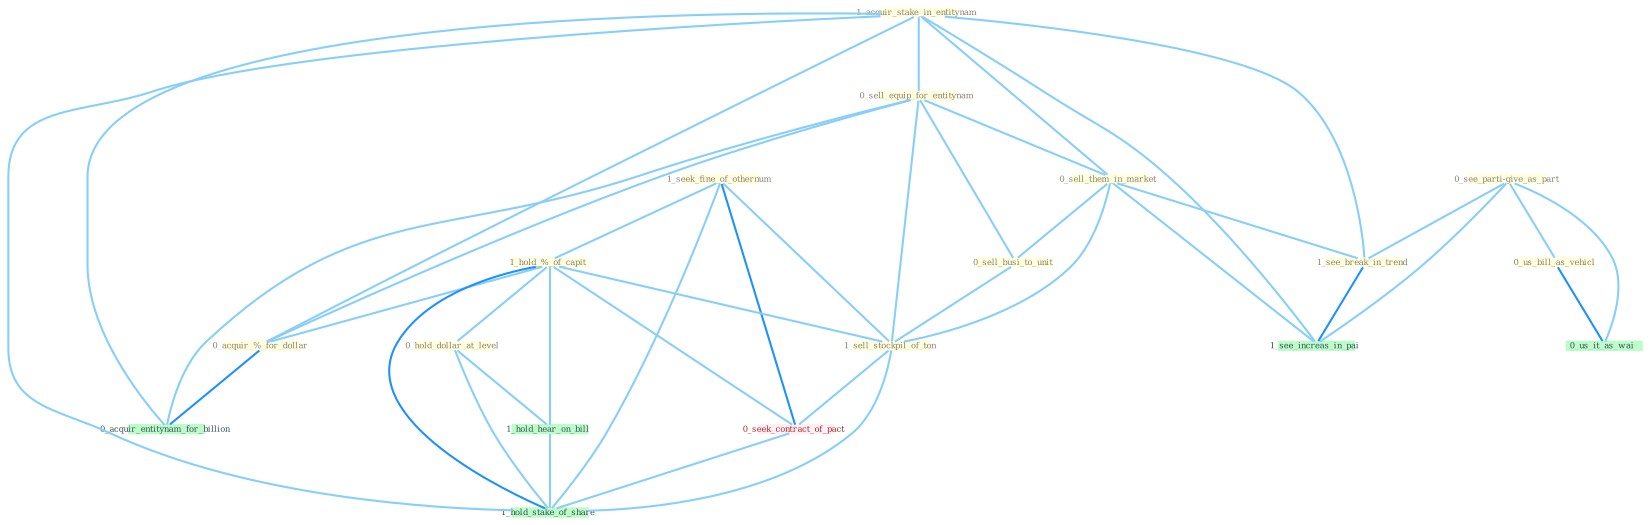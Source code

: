 Graph G{ 
    node
    [shape=polygon,style=filled,width=.5,height=.06,color="#BDFCC9",fixedsize=true,fontsize=4,
    fontcolor="#2f4f4f"];
    {node
    [color="#ffffe0", fontcolor="#8b7d6b"] "1_acquir_stake_in_entitynam " "1_seek_fine_of_othernum " "0_sell_equip_for_entitynam " "1_hold_%_of_capit " "0_see_parti-give_as_part " "0_hold_dollar_at_level " "0_sell_them_in_market " "0_sell_busi_to_unit " "0_us_bill_as_vehicl " "1_see_break_in_trend " "1_sell_stockpil_of_ton " "0_acquir_%_for_dollar "}
{node [color="#fff0f5", fontcolor="#b22222"] "0_seek_contract_of_pact "}
edge [color="#B0E2FF"];

	"1_acquir_stake_in_entitynam " -- "0_sell_equip_for_entitynam " [w="1", color="#87cefa" ];
	"1_acquir_stake_in_entitynam " -- "0_sell_them_in_market " [w="1", color="#87cefa" ];
	"1_acquir_stake_in_entitynam " -- "1_see_break_in_trend " [w="1", color="#87cefa" ];
	"1_acquir_stake_in_entitynam " -- "0_acquir_%_for_dollar " [w="1", color="#87cefa" ];
	"1_acquir_stake_in_entitynam " -- "0_acquir_entitynam_for_billion " [w="1", color="#87cefa" ];
	"1_acquir_stake_in_entitynam " -- "1_see_increas_in_pai " [w="1", color="#87cefa" ];
	"1_acquir_stake_in_entitynam " -- "1_hold_stake_of_share " [w="1", color="#87cefa" ];
	"1_seek_fine_of_othernum " -- "1_hold_%_of_capit " [w="1", color="#87cefa" ];
	"1_seek_fine_of_othernum " -- "1_sell_stockpil_of_ton " [w="1", color="#87cefa" ];
	"1_seek_fine_of_othernum " -- "0_seek_contract_of_pact " [w="2", color="#1e90ff" , len=0.8];
	"1_seek_fine_of_othernum " -- "1_hold_stake_of_share " [w="1", color="#87cefa" ];
	"0_sell_equip_for_entitynam " -- "0_sell_them_in_market " [w="1", color="#87cefa" ];
	"0_sell_equip_for_entitynam " -- "0_sell_busi_to_unit " [w="1", color="#87cefa" ];
	"0_sell_equip_for_entitynam " -- "1_sell_stockpil_of_ton " [w="1", color="#87cefa" ];
	"0_sell_equip_for_entitynam " -- "0_acquir_%_for_dollar " [w="1", color="#87cefa" ];
	"0_sell_equip_for_entitynam " -- "0_acquir_entitynam_for_billion " [w="1", color="#87cefa" ];
	"1_hold_%_of_capit " -- "0_hold_dollar_at_level " [w="1", color="#87cefa" ];
	"1_hold_%_of_capit " -- "1_sell_stockpil_of_ton " [w="1", color="#87cefa" ];
	"1_hold_%_of_capit " -- "0_acquir_%_for_dollar " [w="1", color="#87cefa" ];
	"1_hold_%_of_capit " -- "0_seek_contract_of_pact " [w="1", color="#87cefa" ];
	"1_hold_%_of_capit " -- "1_hold_hear_on_bill " [w="1", color="#87cefa" ];
	"1_hold_%_of_capit " -- "1_hold_stake_of_share " [w="2", color="#1e90ff" , len=0.8];
	"0_see_parti-give_as_part " -- "0_us_bill_as_vehicl " [w="1", color="#87cefa" ];
	"0_see_parti-give_as_part " -- "1_see_break_in_trend " [w="1", color="#87cefa" ];
	"0_see_parti-give_as_part " -- "0_us_it_as_wai " [w="1", color="#87cefa" ];
	"0_see_parti-give_as_part " -- "1_see_increas_in_pai " [w="1", color="#87cefa" ];
	"0_hold_dollar_at_level " -- "1_hold_hear_on_bill " [w="1", color="#87cefa" ];
	"0_hold_dollar_at_level " -- "1_hold_stake_of_share " [w="1", color="#87cefa" ];
	"0_sell_them_in_market " -- "0_sell_busi_to_unit " [w="1", color="#87cefa" ];
	"0_sell_them_in_market " -- "1_see_break_in_trend " [w="1", color="#87cefa" ];
	"0_sell_them_in_market " -- "1_sell_stockpil_of_ton " [w="1", color="#87cefa" ];
	"0_sell_them_in_market " -- "1_see_increas_in_pai " [w="1", color="#87cefa" ];
	"0_sell_busi_to_unit " -- "1_sell_stockpil_of_ton " [w="1", color="#87cefa" ];
	"0_us_bill_as_vehicl " -- "0_us_it_as_wai " [w="2", color="#1e90ff" , len=0.8];
	"1_see_break_in_trend " -- "1_see_increas_in_pai " [w="2", color="#1e90ff" , len=0.8];
	"1_sell_stockpil_of_ton " -- "0_seek_contract_of_pact " [w="1", color="#87cefa" ];
	"1_sell_stockpil_of_ton " -- "1_hold_stake_of_share " [w="1", color="#87cefa" ];
	"0_acquir_%_for_dollar " -- "0_acquir_entitynam_for_billion " [w="2", color="#1e90ff" , len=0.8];
	"0_seek_contract_of_pact " -- "1_hold_stake_of_share " [w="1", color="#87cefa" ];
	"1_hold_hear_on_bill " -- "1_hold_stake_of_share " [w="1", color="#87cefa" ];
}